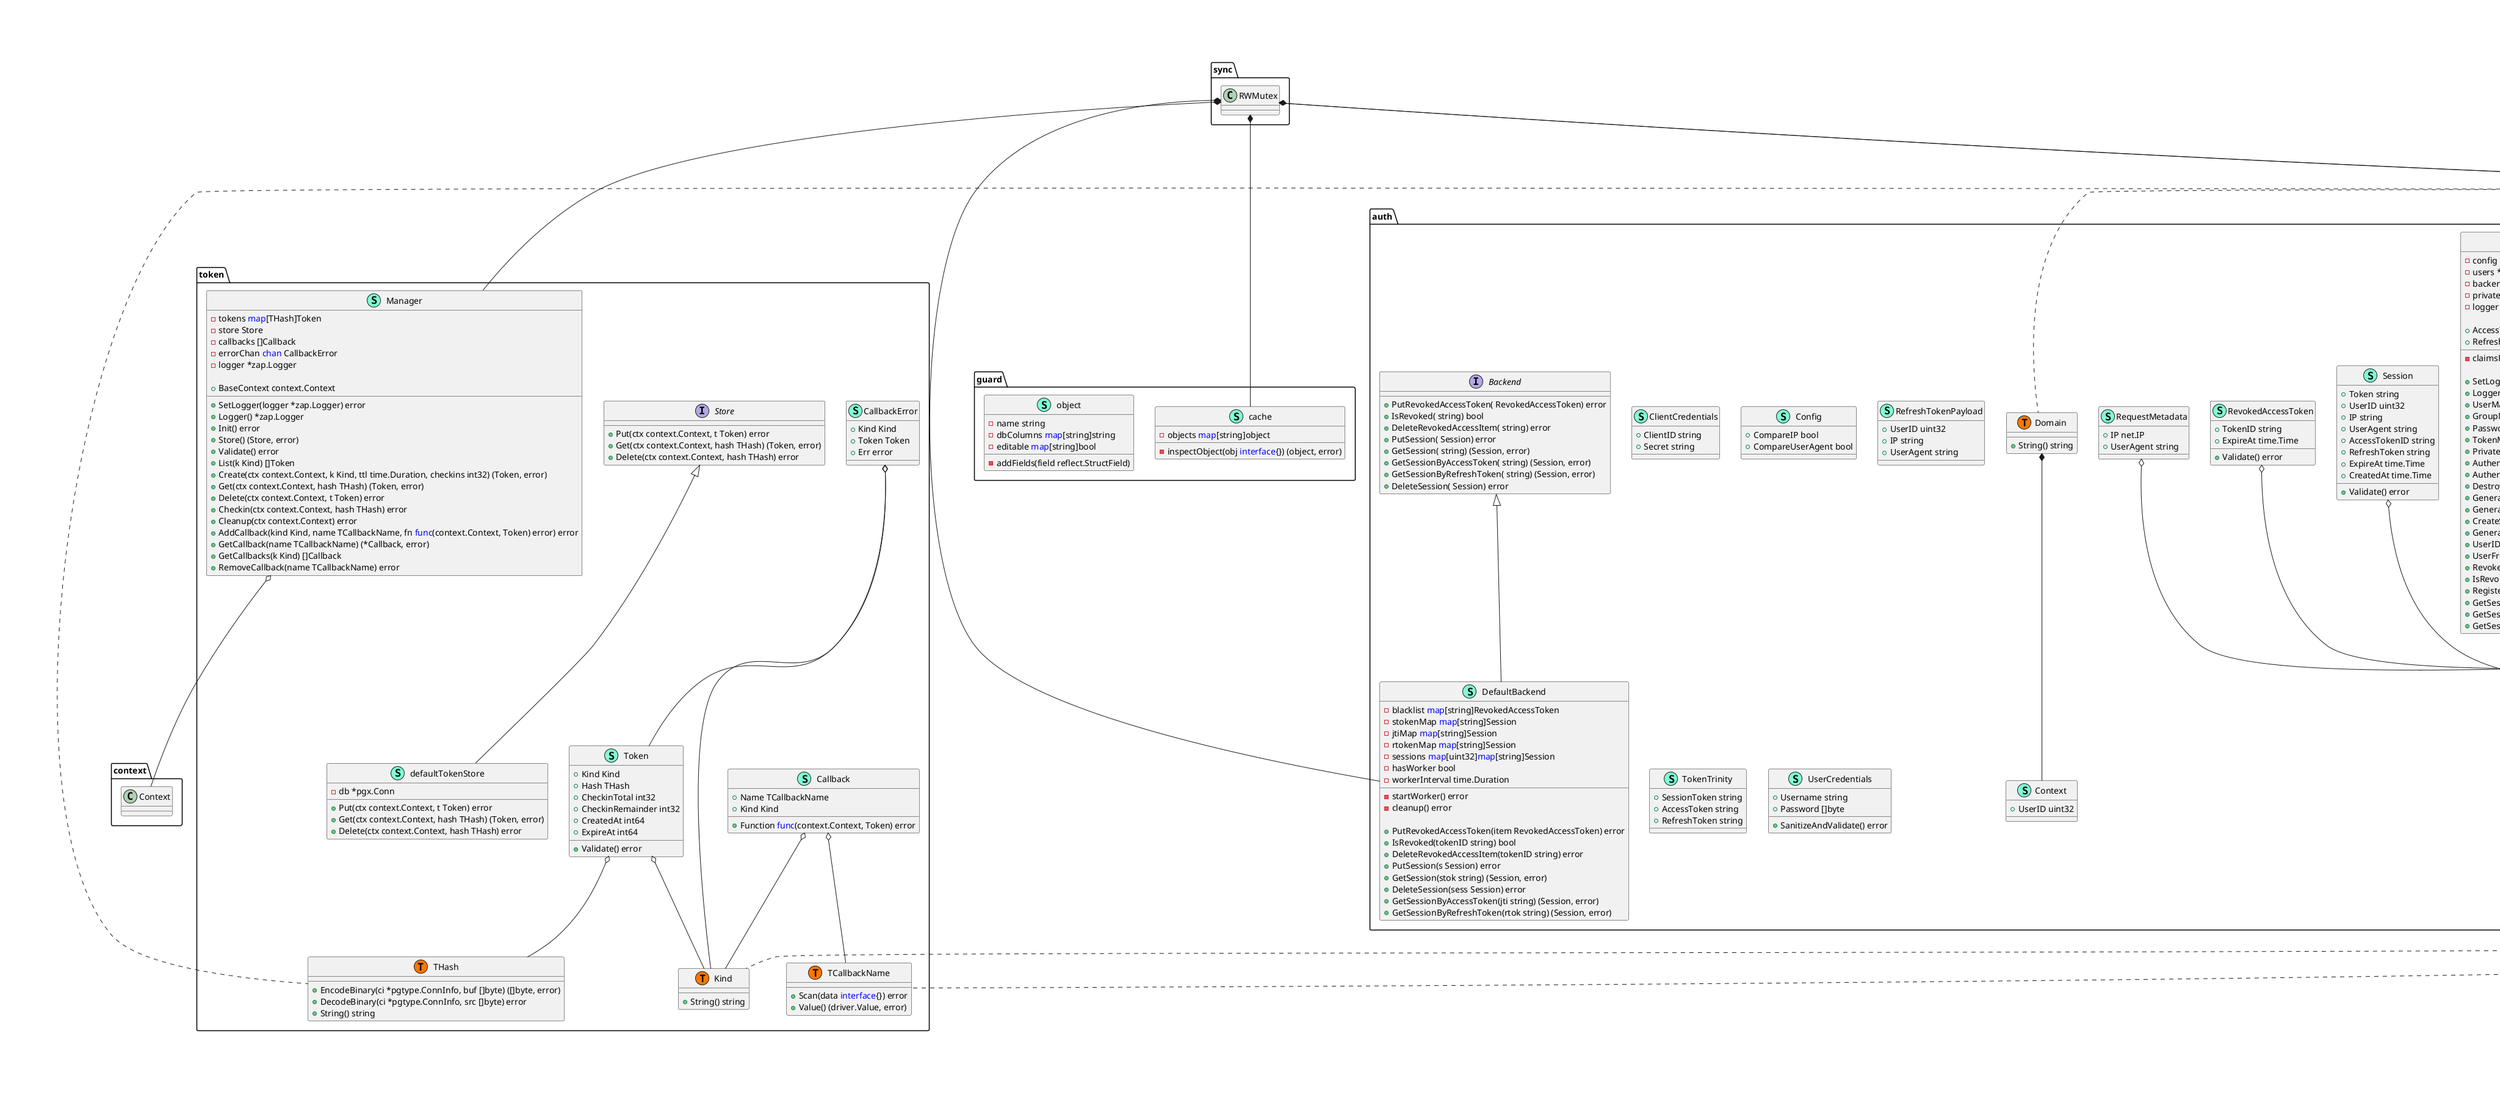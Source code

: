 @startuml
namespace accesspolicy {
    class Actor << (S,Aquamarine) >> {
        + ID uuid.UUID
        + Kind ActorKind

    }
    class ActorKind << (S,Aquamarine) >> {
        + String() string

    }
    class Cell << (S,Aquamarine) >> {
        + Key Actor
        + Rights Right

    }
    class Manager << (S,Aquamarine) >> {
        - policies <font color=blue>map</font>[uuid.UUID]Policy
        - keyMap <font color=blue>map</font>[TKey]uuid.UUID
        - roster <font color=blue>map</font>[uuid.UUID]*Roster
        - groups *group.Manager
        - store Store
        - rosterLock sync.RWMutex

        - putPolicy(p Policy, r *Roster) error
        - lookupPolicy(id uuid.UUID) (Policy, error)
        - removePolicy(policyID uuid.UUID) error

        + Create(ctx context.Context, key TKey, ownerID uuid.UUID, parentID uuid.UUID, obj Object, flags uint8) (Policy, error)
        + Update(ctx context.Context, p Policy) error
        + PolicyByID(ctx context.Context, id uuid.UUID) (Policy, error)
        + PolicyByKey(ctx context.Context, name TKey) (Policy, error)
        + PolicyByObject(ctx context.Context, obj Object) (Policy, error)
        + DeletePolicy(ctx context.Context, p Policy) error
        + RosterByPolicyID(ctx context.Context, id uuid.UUID) (*Roster, error)
        + HasRights(ctx context.Context, pid uuid.UUID, actor Actor, rights Right) bool
        + GrantAccess(ctx context.Context, pid uuid.UUID, grantor Actor, grantee Actor, access Right) error
        + RevokeAccess(ctx context.Context, pid uuid.UUID, grantor Actor, grantee Actor) error
        + SetParent(ctx context.Context, policyID uuid.UUID, parentID uuid.UUID) error
        + Access(ctx context.Context, policyID uuid.UUID, userID uuid.UUID) Right
        + GroupAccess(ctx context.Context, pid uuid.UUID, groupID uuid.UUID) Right
        + GrantPublicAccess(ctx context.Context, pid uuid.UUID, grantor Actor, rights Right) error
        + GrantRoleAccess(ctx context.Context, pid uuid.UUID, grantor Actor, roleID uuid.UUID, rights Right) error
        + GrantGroupAccess(ctx context.Context, pid uuid.UUID, grantor Actor, groupID uuid.UUID, rights Right) error
        + GrantUserAccess(ctx context.Context, pid uuid.UUID, grantor Actor, userID uuid.UUID, rights Right) error
        + UserHasAccess(ctx context.Context, pid uuid.UUID, userID uuid.UUID, rights Right) bool
        + HasPublicRights(ctx context.Context, policyID uuid.UUID, rights Right) bool
        + HasGroupRights(ctx context.Context, policyID uuid.UUID, groupID uuid.UUID, rights Right) bool
        + HasRoleRights(ctx context.Context, policyID uuid.UUID, groupID uuid.UUID, rights Right) bool
        + SummarizedUserAccess(ctx context.Context, policyID uuid.UUID, userID uuid.UUID) Right

    }
    class Object << (S,Aquamarine) >> {
        + Name TObjectName
        + ID uuid.UUID

    }
    class Policy << (S,Aquamarine) >> {
        + Key TKey
        + ObjectName TObjectName
        + ID uuid.UUID
        + ParentID uuid.UUID
        + OwnerID uuid.UUID
        + ObjectID uuid.UUID
        + Flags uint8
        + _ <font color=blue>struct</font>{}

        + IsOwner(id uuid.UUID) bool
        + ApplyChangelog(changelog diff.Changelog) error
        + Validate() error
        + IsInherited() bool
        + IsExtended() bool
        + SetKey(key <font color=blue>interface</font>{}, maxLen int) error
        + SetObjectName(objectType <font color=blue>interface</font>{}, maxLen int) error

    }
    class PostgreSQLStore << (S,Aquamarine) >> {
        - db *pgx.Conn

        - withTransaction(ctx context.Context, fn <font color=blue>func</font>(*pgx.Tx) error) error
        - breakdownRoster(pid uuid.UUID, r *Roster) []RosterEntry
        - buildRoster(records []RosterEntry) *Roster
        - applyRosterChanges(tx *pgx.Tx, pid uuid.UUID, r *Roster) error
        - onePolicy(ctx context.Context, q string, args ...<font color=blue>interface</font>{}) (Policy, error)
        - manyPolicies(ctx context.Context, q string, args ...<font color=blue>interface</font>{}) ([]Policy, error)

        + CreatePolicy(ctx context.Context, p Policy, r *Roster) (Policy, *Roster, error)
        + UpdatePolicy(ctx context.Context, p Policy, r *Roster) error
        + FetchPolicyByID(ctx context.Context, id uuid.UUID) (Policy, error)
        + FetchPolicyByKey(ctx context.Context, key TKey) (Policy, error)
        + FetchPolicyByObject(ctx context.Context, obj Object) (Policy, error)
        + DeletePolicy(ctx context.Context, p Policy) error
        + CreateRoster(ctx context.Context, policyID uuid.UUID, r *Roster) error
        + FetchRosterByPolicyID(ctx context.Context, pid uuid.UUID) (*Roster, error)
        + UpdateRoster(ctx context.Context, pid uuid.UUID, r *Roster) error
        + DeleteRoster(ctx context.Context, pid uuid.UUID) error

    }
    class RAction << (S,Aquamarine) >> {
        + String() string

    }
    class Right << (S,Aquamarine) >> {
        + Translate() string
        + String() string

    }
    class Roster << (S,Aquamarine) >> {
        - calculatedCache <font color=blue>map</font>[Actor]Right
        - changes []rosterChange
        - registryLock sync.RWMutex
        - cacheLock sync.RWMutex
        - changeLock sync.RWMutex
        - backup *Roster

        + Registry []Cell
        + Everyone Right

        - put(key Actor, rights Right) 
        - lookup(key Actor) Right
        - hasRights(key Actor, rights Right) bool
        - delete(key Actor) 
        - putCache(key Actor, rights Right) 
        - lookupCache(key Actor) (Right, error)
        - deleteCache(key Actor) 
        - change(action RAction, key Actor, rights Right) 
        - clearChanges() 
        - createBackup() 
        - restoreBackup() 

    }
    class RosterEntry << (S,Aquamarine) >> {
        + PolicyID uuid.UUID
        + ActorID uuid.UUID
        + ActorKind ActorKind
        + Access Right
        + AccessExplained string

    }
    interface Store  {
        + CreatePolicy(ctx context.Context, p Policy, r *Roster) (Policy, *Roster, error)
        + UpdatePolicy(ctx context.Context, p Policy, r *Roster) error
        + FetchPolicyByID(ctx context.Context, id uuid.UUID) (Policy, error)
        + FetchPolicyByKey(ctx context.Context, key TKey) (Policy, error)
        + FetchPolicyByObject(ctx context.Context, obj Object) (Policy, error)
        + DeletePolicy(ctx context.Context, p Policy) error
        + CreateRoster(ctx context.Context, policyID uuid.UUID, r *Roster) error
        + FetchRosterByPolicyID(ctx context.Context, pid uuid.UUID) (*Roster, error)
        + UpdateRoster(ctx context.Context, pid uuid.UUID, r *Roster) error
        + DeleteRoster(ctx context.Context, pid uuid.UUID) error

    }
    class TKey << (S,Aquamarine) >> {
        + Value() (driver.Value, error)
        + Scan(v <font color=blue>interface</font>{}) error

    }
    class TObjectName << (S,Aquamarine) >> {
        + Value() (driver.Value, error)
        + Scan(v <font color=blue>interface</font>{}) error

    }
    class accesspolicy.ActorKind << (T, #FF7700) >>  {
    }
    class accesspolicy.RAction << (T, #FF7700) >>  {
    }
    class accesspolicy.Right << (T, #FF7700) >>  {
    }
    class accesspolicy.TKey << (T, #FF7700) >>  {
    }
    class rosterChange << (S,Aquamarine) >> {
        - action RAction
        - key Actor
        - accessRight Right

    }
}
"sync.RWMutex" *-- "accesspolicy.Manager"

"accesspolicy.Store" <|-- "accesspolicy.PostgreSQLStore"

"accesspolicy.Actor" o-- "accesspolicy.ActorKind"
"accesspolicy.Actor" o-- "uuid.UUID"
"accesspolicy.Cell" o-- "accesspolicy.Actor"
"accesspolicy.Cell" o-- "accesspolicy.Right"
"accesspolicy.Object" o-- "accesspolicy.TObjectName"
"accesspolicy.Object" o-- "uuid.UUID"
"accesspolicy.Policy" o-- "accesspolicy.TKey"
"accesspolicy.Policy" o-- "accesspolicy.TObjectName"
"accesspolicy.Policy" o-- "uuid.UUID"
"accesspolicy.Roster" o-- "accesspolicy.Cell"
"accesspolicy.Roster" o-- "accesspolicy.Right"
"accesspolicy.RosterEntry" o-- "accesspolicy.ActorKind"
"accesspolicy.RosterEntry" o-- "accesspolicy.Right"
"accesspolicy.RosterEntry" o-- "uuid.UUID"

namespace auth {
    class Authenticator << (S,Aquamarine) >> {
        - config Config
        - users *user.Manager
        - backend Backend
        - privateKey *rsa.PrivateKey
        - logger *zap.Logger

        + AccessTokenTTL time.Duration
        + RefreshTokenTTL time.Duration

        - claimsFromToken(tok string) (Claims, error)

        + SetLogger(logger *zap.Logger) error
        + Logger() *zap.Logger
        + UserManager() *user.Manager
        + GroupManager() *group.Manager
        + PasswordManager() password.Manager
        + TokenManager() *token.Manager
        + PrivateKey() (*rsa.PrivateKey, error)
        + Authenticate(ctx context.Context, username string, rawpass []byte, ri *RequestMetadata) (user.User, error)
        + AuthenticateByRefreshToken(ctx context.Context, t *token.Token, ri *RequestMetadata) (user.User, error)
        + DestroySession(ctx context.Context, destroyedByID uint32, stok string, ri *RequestMetadata) error
        + GenerateAccessToken(ctx context.Context, u user.User) (string, string, error)
        + GenerateRefreshToken(ctx context.Context, u user.User, ri *RequestMetadata) (*token.Token, error)
        + CreateSession(ctx context.Context, u user.User, ri *RequestMetadata, jti string, rtok *token.Token) (Session, error)
        + GenerateTokenTrinity(ctx context.Context, user user.User, ri *RequestMetadata) (*TokenTrinity, error)
        + UserIDFromToken(tok string) (uint32, error)
        + UserFromToken(ctx context.Context, tok string) (user.User, error)
        + RevokeAccessToken(id string, eat time.Time) error
        + IsRevoked(tokenID string) bool
        + RegisterSession(sess Session) error
        + GetSession(stok string) (Session, error)
        + GetSessionByAccessToken(jti string) (Session, error)
        + GetSessionBySessionToken(rtok string) (Session, error)

    }
    interface Backend  {
        + PutRevokedAccessToken( RevokedAccessToken) error
        + IsRevoked( string) bool
        + DeleteRevokedAccessItem( string) error
        + PutSession( Session) error
        + GetSession( string) (Session, error)
        + GetSessionByAccessToken( string) (Session, error)
        + GetSessionByRefreshToken( string) (Session, error)
        + DeleteSession( Session) error

    }
    class Claims << (S,Aquamarine) >> {
        + UserID uint32
        + Roles []group.TKey
        + Groups []group.TKey

    }
    class ClientCredentials << (S,Aquamarine) >> {
        + ClientID string
        + Secret string

    }
    class Config << (S,Aquamarine) >> {
        + CompareIP bool
        + CompareUserAgent bool

    }
    class Context << (S,Aquamarine) >> {
        + UserID uint32

    }
    class DefaultBackend << (S,Aquamarine) >> {
        - blacklist <font color=blue>map</font>[string]RevokedAccessToken
        - stokenMap <font color=blue>map</font>[string]Session
        - jtiMap <font color=blue>map</font>[string]Session
        - rtokenMap <font color=blue>map</font>[string]Session
        - sessions <font color=blue>map</font>[uint32]<font color=blue>map</font>[string]Session
        - hasWorker bool
        - workerInterval time.Duration

        - startWorker() error
        - cleanup() error

        + PutRevokedAccessToken(item RevokedAccessToken) error
        + IsRevoked(tokenID string) bool
        + DeleteRevokedAccessItem(tokenID string) error
        + PutSession(s Session) error
        + GetSession(stok string) (Session, error)
        + DeleteSession(sess Session) error
        + GetSessionByAccessToken(jti string) (Session, error)
        + GetSessionByRefreshToken(rtok string) (Session, error)

    }
    class Domain << (S,Aquamarine) >> {
        + String() string

    }
    class RefreshTokenPayload << (S,Aquamarine) >> {
        + UserID uint32
        + IP string
        + UserAgent string

    }
    class RequestMetadata << (S,Aquamarine) >> {
        + IP net.IP
        + UserAgent string

    }
    class RevokedAccessToken << (S,Aquamarine) >> {
        + TokenID string
        + ExpireAt time.Time

        + Validate() error

    }
    class Session << (S,Aquamarine) >> {
        + Token string
        + UserID uint32
        + IP string
        + UserAgent string
        + AccessTokenID string
        + RefreshToken string
        + ExpireAt time.Time
        + CreatedAt time.Time

        + Validate() error

    }
    class TokenTrinity << (S,Aquamarine) >> {
        + SessionToken string
        + AccessToken string
        + RefreshToken string

    }
    class UserCredentials << (S,Aquamarine) >> {
        + Username string
        + Password []byte

        + SanitizeAndValidate() error

    }
    class auth.ContextKey << (T, #FF7700) >>  {
    }
    class auth.Domain << (T, #FF7700) >>  {
    }
}
"jwt.StandardClaims" *-- "auth.Claims"
"auth.Domain" *-- "auth.Context"
"sync.RWMutex" *-- "auth.DefaultBackend"

"auth.Backend" <|-- "auth.DefaultBackend"

"auth.Authenticator" o-- "time.Duration"
"auth.Claims" o-- "group.TKey"
"auth.RequestMetadata" o-- "net.IP"
"auth.RevokedAccessToken" o-- "time.Time"
"auth.Session" o-- "time.Time"

namespace core {
    class Core << (S,Aquamarine) >> {
        - users *user.Manager
        - tokens *token.Manager
        - logger *zap.Logger

        + Init(ctx context.Context) error
        + UserManager() *user.Manager
        + TokenManager() (*token.Manager, error)
        + Validate() error
        + SetLogger(logger *zap.Logger) error
        + Logger() *zap.Logger
        + SetTokenManager(tm *token.Manager) error

    }
}



namespace endpoints {
    class Endpoint << (S,Aquamarine) >> {
        - name TName
        - core *core.Core
        - handler Handler

        + ServeHTTP(w http.ResponseWriter, r *http.Request) 

    }
    class Response << (S,Aquamarine) >> {
        + Error error
        + Result <font color=blue>interface</font>{}
        + ExecutionTime time.Duration

    }
    class TName << (S,Aquamarine) >> {
        + Scan(v <font color=blue>interface</font>{}) error
        + Value() (driver.Value, error)

    }
    class endpoints.ContextKey << (T, #FF7700) >>  {
    }
    class endpoints.Handler << (T, #FF7700) >>  {
    }
    class endpoints.TName << (T, #FF7700) >>  {
    }
    class "<font color=blue>func</font>(*core.Core, http.ResponseWriter, *http.Request) (<font color=blue>interface</font>{}, int, error)" as fontcolorbluefuncfontcoreCorehttpResponseWriterhttpRequestfontcolorblueinterfacefontinterror {
        'This class was created so that we can correctly have an alias pointing to this name. Since it contains dots that can break namespaces
    }
}


"endpoints.Response" o-- "time.Duration"

namespace group {
    class Asset << (S,Aquamarine) >> {
        + Kind AssetKind
        + ID uuid.UUID

    }
    class AssetKind << (S,Aquamarine) >> {
        + Value() (driver.Value, error)
        + Scan(data []byte) error
        + String() string

    }
    class Flags << (S,Aquamarine) >> {
        + Translate() string
        + String() string
        + Value() (driver.Value, error)

    }
    class Group << (S,Aquamarine) >> {
        + DisplayName TName
        + Key TKey
        + ID uuid.UUID
        + ParentID uuid.UUID
        + Flags Flags
        + _ <font color=blue>struct</font>{}

        + Validate() error
        + IsDefault() bool
        + IsEnabled() bool
        + IsGroup() bool
        + IsRole() bool
        + SetKey(key <font color=blue>interface</font>{}, maxLen int) error
        + SetName(name <font color=blue>interface</font>{}, maxLen int) error

    }
    class Manager << (S,Aquamarine) >> {
        - groups <font color=blue>map</font>[uuid.UUID]Group
        - keyMap <font color=blue>map</font>[TKey]uuid.UUID
        - defaultIDs []uuid.UUID
        - assetGroups <font color=blue>map</font>[Asset][]uuid.UUID
        - groupAssets <font color=blue>map</font>[uuid.UUID][]Asset
        - store Store
        - logger *zap.Logger

        - setupDefaultGroups(ctx context.Context) error

        + SetLogger(logger *zap.Logger) error
        + Logger() *zap.Logger
        + Init(ctx context.Context) error
        + Store() (Store, error)
        + Create(ctx context.Context, flags Flags, parentID uuid.UUID, key TKey, name TName) (Group, error)
        + Put(ctx context.Context, g Group) error
        + Lookup(ctx context.Context, groupID uuid.UUID) (Group, error)
        + Remove(ctx context.Context, groupID uuid.UUID) error
        + List(kind Flags) []Group
        + GroupByID(ctx context.Context, id uuid.UUID) (Group, error)
        + GroupByKey(ctx context.Context, key TKey) (Group, error)
        + GroupByName(ctx context.Context, name TName) (Group, error)
        + DeleteGroup(ctx context.Context, groupID uuid.UUID) error
        + GroupsByAssetID(ctx context.Context, mask Flags, asset Asset) []Group
        + Groups(ctx context.Context, mask Flags) []Group
        + Parent(ctx context.Context, g Group) (Group, error)
        + Validate(ctx context.Context, groupID uuid.UUID) error
        + IsCircuited(ctx context.Context, groupID uuid.UUID) (bool, error)
        + SetParent(ctx context.Context, groupID uuid.UUID, newParentID uuid.UUID) error
        + IsAsset(ctx context.Context, groupID uuid.UUID, asset Asset) bool
        + CreateRelation(ctx context.Context, rel Relation) error
        + DeleteRelation(ctx context.Context, rel Relation) error
        + LinkAsset(ctx context.Context, groupID uuid.UUID, asset Asset) error
        + UnlinkAsset(ctx context.Context, groupID uuid.UUID, asset Asset) error
        + Invite(ctx context.Context, groupID uuid.UUID, asset Asset) error

    }
    class PostgreSQLStore << (S,Aquamarine) >> {
        - db *pgx.Conn

        - oneGroup(ctx context.Context, q string, args ...<font color=blue>interface</font>{}) (Group, error)
        - manyGroups(ctx context.Context, q string, args ...<font color=blue>interface</font>{}) ([]Group, error)
        - oneRelation(ctx context.Context, q string, args ...<font color=blue>interface</font>{}) (Relation, error)
        - manyRelations(ctx context.Context, q string, args ...<font color=blue>interface</font>{}) ([]Relation, error)

        + UpsertGroup(ctx context.Context, g Group) (Group, error)
        + CreateRelation(ctx context.Context, rel Relation) error
        + FetchGroupByID(ctx context.Context, groupID uuid.UUID) (Group, error)
        + FetchGroupByKey(ctx context.Context, key TKey) (Group, error)
        + FetchGroupByName(ctx context.Context, name TName) (Group, error)
        + FetchGroupsByName(ctx context.Context, isPartial bool, name TName) ([]Group, error)
        + FetchAllGroups(ctx context.Context) ([]Group, error)
        + FetchAllRelations(ctx context.Context) ([]Relation, error)
        + FetchGroupRelations(ctx context.Context, groupID uuid.UUID) ([]Relation, error)
        + HasRelation(ctx context.Context, rel Relation) (bool, error)
        + DeleteByID(ctx context.Context, groupID uuid.UUID) error
        + DeleteRelation(ctx context.Context, rel Relation) error

    }
    class Relation << (S,Aquamarine) >> {
        + GroupID uuid.UUID
        + Asset Asset

    }
    interface Store  {
        + UpsertGroup(ctx context.Context, g Group) (Group, error)
        + CreateRelation(ctx context.Context, rel Relation) error
        + FetchGroupByID(ctx context.Context, groupID uuid.UUID) (Group, error)
        + FetchGroupByKey(ctx context.Context, key TKey) (Group, error)
        + FetchGroupByName(ctx context.Context, name TName) (Group, error)
        + FetchGroupsByName(ctx context.Context, isPartial bool, name TName) ([]Group, error)
        + HasRelation(ctx context.Context, rel Relation) (bool, error)
        + FetchAllGroups(ctx context.Context) ([]Group, error)
        + FetchAllRelations(ctx context.Context) ([]Relation, error)
        + FetchGroupRelations(ctx context.Context, groupID uuid.UUID) ([]Relation, error)
        + DeleteByID(ctx context.Context, groupID uuid.UUID) error
        + DeleteRelation(ctx context.Context, rel Relation) error

    }
    class TKey << (S,Aquamarine) >> {
        + MarshalBinary() ([]byte, error)
        + UnmarshalBinary(data []byte) ([]byte, error)
        + Value() (driver.Value, error)
        + EncodeBinary(ci *pgtype.ConnInfo, buf []byte) ([]byte, error)
        + Scan(v <font color=blue>interface</font>{}) error
        + String() string

    }
    class TName << (S,Aquamarine) >> {
        + Value() (driver.Value, error)
        + MarshalBinary() ([]byte, error)
        + UnmarshalBinary(data []byte) ([]byte, error)
        + String() string
        + Scan(v <font color=blue>interface</font>{}) error

    }
    class group.AssetKind << (T, #FF7700) >>  {
    }
    class group.Flags << (T, #FF7700) >>  {
    }
    class group.List << (T, #FF7700) >>  {
    }
    class group.TKey << (T, #FF7700) >>  {
    }
}
"sync.RWMutex" *-- "group.Manager"

"group.Store" <|-- "group.PostgreSQLStore"

"group.Asset" o-- "group.AssetKind"
"group.Asset" o-- "uuid.UUID"
"group.Group" o-- "group.Flags"
"group.Group" o-- "group.TKey"
"group.Group" o-- "group.TName"
"group.Group" o-- "uuid.UUID"
"group.Relation" o-- "group.Asset"
"group.Relation" o-- "uuid.UUID"

namespace guard {
    class cache << (S,Aquamarine) >> {
        - objects <font color=blue>map</font>[string]object

        - inspectObject(obj <font color=blue>interface</font>{}) (object, error)

    }
    class object << (S,Aquamarine) >> {
        - name string
        - dbColumns <font color=blue>map</font>[string]string
        - editable <font color=blue>map</font>[string]bool

        - addFields(field reflect.StructField) 

    }
}
"sync.RWMutex" *-- "guard.cache"



namespace password {
    interface Manager  {
        + Upsert(ctx context.Context, p Password) error
        + Get(ctx context.Context, kind Kind, ownerID uuid.UUID) (Password, error)
        + Delete(ctx context.Context, kind Kind, ownerID uuid.UUID) error

    }
    class Password << (S,Aquamarine) >> {
        + Kind Kind
        + OwnerID uint32
        + Hash []byte
        + CreatedAt dbr.NullTime
        + UpdatedAt dbr.NullTime
        + ExpireAt dbr.NullTime
        + IsChangeRequired bool

        + Validate() error
        + Compare(rawpass []byte) bool

    }
    class PostgreSQLStore << (S,Aquamarine) >> {
        - db *pgx.Conn

        + Upsert(ctx context.Context, p Password) error
        + Get(ctx context.Context, kind Kind, ownerID uuid.UUID) (Password, error)
        + Delete(ctx context.Context, kind Kind, ownerID uuid.UUID) error

    }
    interface Store  {
        + Upsert(ctx context.Context, p Password) error
        + Get(ctx context.Context, k Kind, ownerID uuid.UUID) (Password, error)
        + Delete(ctx context.Context, k Kind, ownerID uuid.UUID) error

    }
    class defaultManager << (S,Aquamarine) >> {
        - store Store

        + Upsert(ctx context.Context, p Password) error
        + Get(ctx context.Context, kind Kind, ownerID uuid.UUID) (Password, error)
        + Delete(ctx context.Context, k Kind, ownerID uuid.UUID) error

    }
    class password.Kind << (T, #FF7700) >>  {
    }
}

"password.Manager" <|-- "password.PostgreSQLStore"
"password.Store" <|-- "password.PostgreSQLStore"
"password.Manager" <|-- "password.defaultManager"
"password.Store" <|-- "password.defaultManager"

"password.Password" o-- "dbr.NullTime"
"password.Password" o-- "password.Kind"

namespace server {
    class Response << (S,Aquamarine) >> {
        + StatusCode int
        + Error error
        + Payload <font color=blue>interface</font>{}

    }
    class Server << (S,Aquamarine) >> {
        - core *core.Core

    }
    class server.ContextKey << (T, #FF7700) >>  {
    }
}



namespace task {
    class Manager << (S,Aquamarine) >> {
    }
    class Queue << (S,Aquamarine) >> {
        + Len() int
        + Less(i int, j int) bool
        + Swap(i int, j int) 

    }
    class Status << (S,Aquamarine) >> {
        + Total int64
        + Current int64
        + StageTotal int64
        + StageCurrent int64
        + Flags uint64

    }
    class Task << (S,Aquamarine) >> {
        - fn Process

        + Name string
        + StartedAt dbr.NullTime
        + ExecTime dbr.NullTime

    }
    class task.Process << (T, #FF7700) >>  {
    }
    class task.Queue << (T, #FF7700) >>  {
    }
}


"task.Task" o-- "dbr.NullTime"

namespace token {
    class Callback << (S,Aquamarine) >> {
        + Name TCallbackName
        + Kind Kind
        + Function <font color=blue>func</font>(context.Context, Token) error

    }
    class CallbackError << (S,Aquamarine) >> {
        + Kind Kind
        + Token Token
        + Err error

    }
    class Kind << (S,Aquamarine) >> {
        + String() string

    }
    class Manager << (S,Aquamarine) >> {
        - tokens <font color=blue>map</font>[THash]Token
        - store Store
        - callbacks []Callback
        - errorChan <font color=blue>chan</font> CallbackError
        - logger *zap.Logger

        + BaseContext context.Context

        + SetLogger(logger *zap.Logger) error
        + Logger() *zap.Logger
        + Init() error
        + Store() (Store, error)
        + Validate() error
        + List(k Kind) []Token
        + Create(ctx context.Context, k Kind, ttl time.Duration, checkins int32) (Token, error)
        + Get(ctx context.Context, hash THash) (Token, error)
        + Delete(ctx context.Context, t Token) error
        + Checkin(ctx context.Context, hash THash) error
        + Cleanup(ctx context.Context) error
        + AddCallback(kind Kind, name TCallbackName, fn <font color=blue>func</font>(context.Context, Token) error) error
        + GetCallback(name TCallbackName) (*Callback, error)
        + GetCallbacks(k Kind) []Callback
        + RemoveCallback(name TCallbackName) error

    }
    interface Store  {
        + Put(ctx context.Context, t Token) error
        + Get(ctx context.Context, hash THash) (Token, error)
        + Delete(ctx context.Context, hash THash) error

    }
    class TCallbackName << (S,Aquamarine) >> {
        + Scan(data <font color=blue>interface</font>{}) error
        + Value() (driver.Value, error)

    }
    class THash << (S,Aquamarine) >> {
        + EncodeBinary(ci *pgtype.ConnInfo, buf []byte) ([]byte, error)
        + DecodeBinary(ci *pgtype.ConnInfo, src []byte) error
        + String() string

    }
    class Token << (S,Aquamarine) >> {
        + Kind Kind
        + Hash THash
        + CheckinTotal int32
        + CheckinRemainder int32
        + CreatedAt int64
        + ExpireAt int64

        + Validate() error

    }
    class defaultTokenStore << (S,Aquamarine) >> {
        - db *pgx.Conn

        + Put(ctx context.Context, t Token) error
        + Get(ctx context.Context, hash THash) (Token, error)
        + Delete(ctx context.Context, hash THash) error

    }
    class token.Kind << (T, #FF7700) >>  {
    }
    class token.TCallbackName << (T, #FF7700) >>  {
    }
    class token.THash << (T, #FF7700) >>  {
    }
}
"sync.RWMutex" *-- "token.Manager"

"token.Store" <|-- "token.defaultTokenStore"

"token.Callback" o-- "token.Kind"
"token.Callback" o-- "token.TCallbackName"
"token.CallbackError" o-- "token.Kind"
"token.CallbackError" o-- "token.Token"
"token.Manager" o-- "context.Context"
"token.Token" o-- "token.Kind"
"token.Token" o-- "token.THash"

namespace util {
    class HTTPError << (S,Aquamarine) >> {
        + Scope string
        + Key string
        + Message string
        + Code int

    }
    class work << (S,Aquamarine) >> {
        - kind string
        - payload []byte
        - result <font color=blue>chan</font> <font color=blue>interface</font>{}

    }
}



"__builtin__.[]byte" #.. "accesspolicy.TKey"
"__builtin__.[]byte" #.. "endpoints.TName"
"__builtin__.[]byte" #.. "group.TKey"
"__builtin__.[]byte" #.. "token.TCallbackName"
"__builtin__.[]byte" #.. "token.THash"
"__builtin__.int" #.. "endpoints.ContextKey"
"__builtin__.uint16" #.. "token.Kind"
"__builtin__.uint32" #.. "accesspolicy.Right"
"__builtin__.uint8" #.. "accesspolicy.ActorKind"
"__builtin__.uint8" #.. "accesspolicy.RAction"
"__builtin__.uint8" #.. "auth.ContextKey"
"__builtin__.uint8" #.. "auth.Domain"
"__builtin__.uint8" #.. "group.AssetKind"
"__builtin__.uint8" #.. "group.Flags"
"__builtin__.uint8" #.. "password.Kind"
"__builtin__.uint8" #.. "server.ContextKey"
"endpoints.fontcolorbluefuncfontcoreCorehttpResponseWriterhttpRequestfontcolorblueinterfacefontinterror" #.. "endpoints.Handler"
"group.[]Group" #.. "group.List"
"task.<font color=blue>func</font>() (<font color=blue>chan</font> Status, error)" #.. "task.Process"
"task.[]Task" #.. "task.Queue"
@enduml
